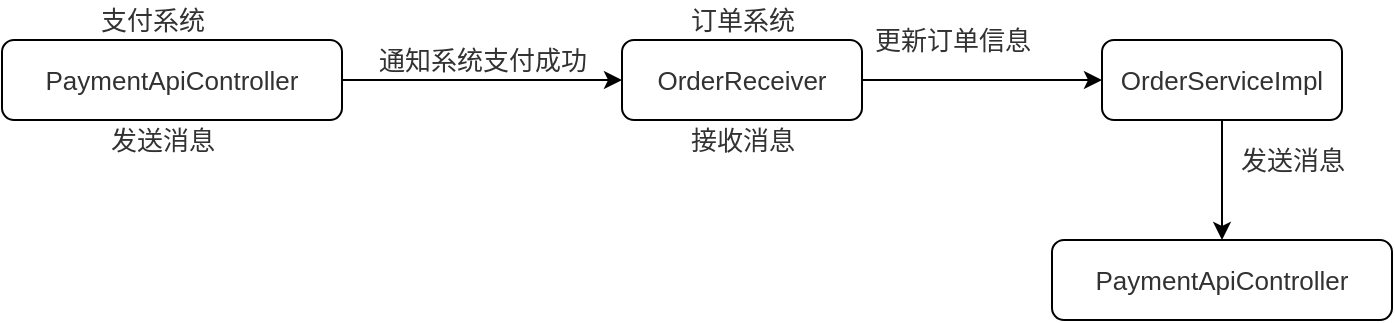 <mxfile version="13.8.5" type="github"><diagram id="7m1ky5e-5CqsftDZ5q5V" name="第 1 页"><mxGraphModel dx="981" dy="499" grid="1" gridSize="10" guides="1" tooltips="1" connect="1" arrows="1" fold="1" page="1" pageScale="1" pageWidth="827" pageHeight="1169" math="0" shadow="0"><root><mxCell id="0"/><mxCell id="1" parent="0"/><mxCell id="UtOH4wAdG1LaQ9BmfqpV-3" style="edgeStyle=orthogonalEdgeStyle;rounded=0;orthogonalLoop=1;jettySize=auto;html=1;entryX=0;entryY=0.5;entryDx=0;entryDy=0;" edge="1" parent="1" source="UtOH4wAdG1LaQ9BmfqpV-2" target="UtOH4wAdG1LaQ9BmfqpV-6"><mxGeometry relative="1" as="geometry"><mxPoint x="280" y="90" as="targetPoint"/></mxGeometry></mxCell><mxCell id="UtOH4wAdG1LaQ9BmfqpV-2" value="&lt;span style=&quot;color: rgb(50 , 50 , 50) ; font-size: 13px ; background-color: rgba(255 , 255 , 255 , 0.01)&quot;&gt;PaymentApiController&lt;/span&gt;" style="rounded=1;whiteSpace=wrap;html=1;" vertex="1" parent="1"><mxGeometry x="20" y="70" width="170" height="40" as="geometry"/></mxCell><mxCell id="UtOH4wAdG1LaQ9BmfqpV-13" style="edgeStyle=orthogonalEdgeStyle;rounded=0;orthogonalLoop=1;jettySize=auto;html=1;entryX=0;entryY=0.5;entryDx=0;entryDy=0;" edge="1" parent="1" source="UtOH4wAdG1LaQ9BmfqpV-6" target="UtOH4wAdG1LaQ9BmfqpV-16"><mxGeometry relative="1" as="geometry"><mxPoint x="560" y="90" as="targetPoint"/></mxGeometry></mxCell><mxCell id="UtOH4wAdG1LaQ9BmfqpV-6" value="&lt;span style=&quot;color: rgb(50 , 50 , 50) ; font-size: 13px ; background-color: rgba(255 , 255 , 255 , 0.01)&quot;&gt;OrderReceiver&lt;/span&gt;" style="rounded=1;whiteSpace=wrap;html=1;" vertex="1" parent="1"><mxGeometry x="330" y="70" width="120" height="40" as="geometry"/></mxCell><mxCell id="UtOH4wAdG1LaQ9BmfqpV-7" value="&lt;span style=&quot;color: rgb(50 , 50 , 50) ; font-size: 13px ; background-color: rgba(255 , 255 , 255 , 0.01)&quot;&gt;支付系统&lt;/span&gt;" style="text;html=1;align=center;verticalAlign=middle;resizable=0;points=[];autosize=1;" vertex="1" parent="1"><mxGeometry x="60" y="50" width="70" height="20" as="geometry"/></mxCell><mxCell id="UtOH4wAdG1LaQ9BmfqpV-8" value="&lt;span style=&quot;color: rgb(50 , 50 , 50) ; font-size: 13px ; background-color: rgba(255 , 255 , 255 , 0.01)&quot;&gt;发送消息&lt;/span&gt;" style="text;html=1;align=center;verticalAlign=middle;resizable=0;points=[];autosize=1;" vertex="1" parent="1"><mxGeometry x="65" y="110" width="70" height="20" as="geometry"/></mxCell><mxCell id="UtOH4wAdG1LaQ9BmfqpV-9" value="&lt;span style=&quot;color: rgb(50 , 50 , 50) ; font-size: 13px ; background-color: rgba(255 , 255 , 255 , 0.01)&quot;&gt;通知系统支付成功&lt;/span&gt;" style="text;html=1;align=center;verticalAlign=middle;resizable=0;points=[];autosize=1;" vertex="1" parent="1"><mxGeometry x="200" y="70" width="120" height="20" as="geometry"/></mxCell><mxCell id="UtOH4wAdG1LaQ9BmfqpV-10" value="&lt;span style=&quot;color: rgb(50 , 50 , 50) ; font-size: 13px ; background-color: rgba(255 , 255 , 255 , 0.01)&quot;&gt;订单系统&lt;/span&gt;" style="text;html=1;align=center;verticalAlign=middle;resizable=0;points=[];autosize=1;" vertex="1" parent="1"><mxGeometry x="355" y="50" width="70" height="20" as="geometry"/></mxCell><mxCell id="UtOH4wAdG1LaQ9BmfqpV-11" value="&lt;span style=&quot;color: rgb(50 , 50 , 50) ; font-size: 13px ; background-color: rgba(255 , 255 , 255 , 0.01)&quot;&gt;接收消息&lt;/span&gt;" style="text;html=1;align=center;verticalAlign=middle;resizable=0;points=[];autosize=1;" vertex="1" parent="1"><mxGeometry x="355" y="110" width="70" height="20" as="geometry"/></mxCell><mxCell id="UtOH4wAdG1LaQ9BmfqpV-12" value="&lt;span style=&quot;color: rgb(50 , 50 , 50) ; font-size: 13px ; background-color: rgba(255 , 255 , 255 , 0.01)&quot;&gt;更新订单信息&lt;/span&gt;" style="text;html=1;align=center;verticalAlign=middle;resizable=0;points=[];autosize=1;" vertex="1" parent="1"><mxGeometry x="450" y="60" width="90" height="20" as="geometry"/></mxCell><mxCell id="UtOH4wAdG1LaQ9BmfqpV-20" style="edgeStyle=orthogonalEdgeStyle;rounded=0;orthogonalLoop=1;jettySize=auto;html=1;entryX=0.5;entryY=0;entryDx=0;entryDy=0;" edge="1" parent="1" source="UtOH4wAdG1LaQ9BmfqpV-16" target="UtOH4wAdG1LaQ9BmfqpV-21"><mxGeometry relative="1" as="geometry"><mxPoint x="630" y="160" as="targetPoint"/></mxGeometry></mxCell><mxCell id="UtOH4wAdG1LaQ9BmfqpV-16" value="&lt;span style=&quot;color: rgb(50 , 50 , 50) ; font-size: 13px ; background-color: rgba(255 , 255 , 255 , 0.01)&quot;&gt;OrderServiceImpl&lt;/span&gt;" style="rounded=1;whiteSpace=wrap;html=1;" vertex="1" parent="1"><mxGeometry x="570" y="70" width="120" height="40" as="geometry"/></mxCell><mxCell id="UtOH4wAdG1LaQ9BmfqpV-18" value="&lt;span style=&quot;color: rgb(50 , 50 , 50) ; font-size: 13px ; background-color: rgba(255 , 255 , 255 , 0.01)&quot;&gt;发送消息&lt;/span&gt;" style="text;html=1;align=center;verticalAlign=middle;resizable=0;points=[];autosize=1;" vertex="1" parent="1"><mxGeometry x="630" y="120" width="70" height="20" as="geometry"/></mxCell><mxCell id="UtOH4wAdG1LaQ9BmfqpV-21" value="&lt;span style=&quot;color: rgb(50 , 50 , 50) ; font-size: 13px ; background-color: rgba(255 , 255 , 255 , 0.01)&quot;&gt;PaymentApiController&lt;/span&gt;" style="rounded=1;whiteSpace=wrap;html=1;" vertex="1" parent="1"><mxGeometry x="545" y="170" width="170" height="40" as="geometry"/></mxCell></root></mxGraphModel></diagram></mxfile>